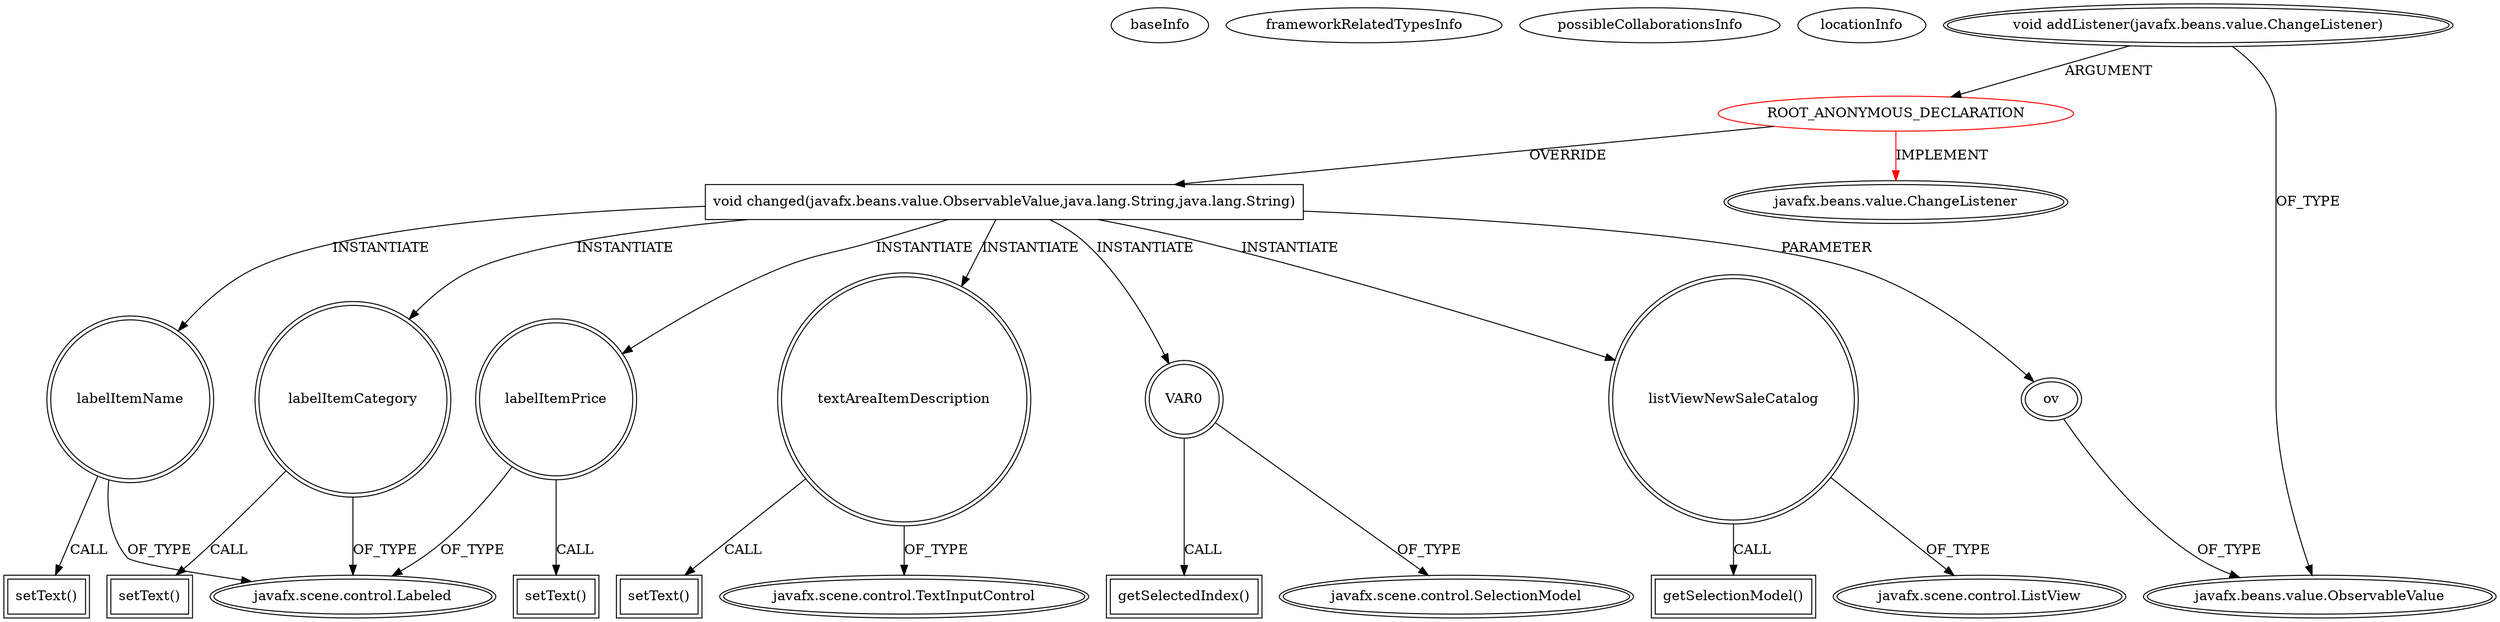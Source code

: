 digraph {
baseInfo[graphId=2219,category="extension_graph",isAnonymous=true,possibleRelation=false]
frameworkRelatedTypesInfo[0="javafx.beans.value.ChangeListener"]
possibleCollaborationsInfo[]
locationInfo[projectName="bpaxson62-JavaFXPOS",filePath="/bpaxson62-JavaFXPOS/JavaFXPOS-master/src/gui/POSNewSaleController.java",contextSignature="void initialize(java.net.URL,java.util.ResourceBundle)",graphId="2219"]
0[label="ROOT_ANONYMOUS_DECLARATION",vertexType="ROOT_ANONYMOUS_DECLARATION",isFrameworkType=false,color=red]
1[label="javafx.beans.value.ChangeListener",vertexType="FRAMEWORK_INTERFACE_TYPE",isFrameworkType=true,peripheries=2]
2[label="void addListener(javafx.beans.value.ChangeListener)",vertexType="OUTSIDE_CALL",isFrameworkType=true,peripheries=2]
3[label="javafx.beans.value.ObservableValue",vertexType="FRAMEWORK_INTERFACE_TYPE",isFrameworkType=true,peripheries=2]
4[label="void changed(javafx.beans.value.ObservableValue,java.lang.String,java.lang.String)",vertexType="OVERRIDING_METHOD_DECLARATION",isFrameworkType=false,shape=box]
5[label="ov",vertexType="PARAMETER_DECLARATION",isFrameworkType=true,peripheries=2]
7[label="VAR0",vertexType="VARIABLE_EXPRESION",isFrameworkType=true,peripheries=2,shape=circle]
9[label="javafx.scene.control.SelectionModel",vertexType="FRAMEWORK_CLASS_TYPE",isFrameworkType=true,peripheries=2]
8[label="getSelectedIndex()",vertexType="INSIDE_CALL",isFrameworkType=true,peripheries=2,shape=box]
10[label="listViewNewSaleCatalog",vertexType="VARIABLE_EXPRESION",isFrameworkType=true,peripheries=2,shape=circle]
12[label="javafx.scene.control.ListView",vertexType="FRAMEWORK_CLASS_TYPE",isFrameworkType=true,peripheries=2]
11[label="getSelectionModel()",vertexType="INSIDE_CALL",isFrameworkType=true,peripheries=2,shape=box]
13[label="labelItemName",vertexType="VARIABLE_EXPRESION",isFrameworkType=true,peripheries=2,shape=circle]
15[label="javafx.scene.control.Labeled",vertexType="FRAMEWORK_CLASS_TYPE",isFrameworkType=true,peripheries=2]
14[label="setText()",vertexType="INSIDE_CALL",isFrameworkType=true,peripheries=2,shape=box]
16[label="labelItemCategory",vertexType="VARIABLE_EXPRESION",isFrameworkType=true,peripheries=2,shape=circle]
17[label="setText()",vertexType="INSIDE_CALL",isFrameworkType=true,peripheries=2,shape=box]
19[label="labelItemPrice",vertexType="VARIABLE_EXPRESION",isFrameworkType=true,peripheries=2,shape=circle]
20[label="setText()",vertexType="INSIDE_CALL",isFrameworkType=true,peripheries=2,shape=box]
22[label="textAreaItemDescription",vertexType="VARIABLE_EXPRESION",isFrameworkType=true,peripheries=2,shape=circle]
24[label="javafx.scene.control.TextInputControl",vertexType="FRAMEWORK_CLASS_TYPE",isFrameworkType=true,peripheries=2]
23[label="setText()",vertexType="INSIDE_CALL",isFrameworkType=true,peripheries=2,shape=box]
0->1[label="IMPLEMENT",color=red]
2->0[label="ARGUMENT"]
2->3[label="OF_TYPE"]
0->4[label="OVERRIDE"]
5->3[label="OF_TYPE"]
4->5[label="PARAMETER"]
4->7[label="INSTANTIATE"]
7->9[label="OF_TYPE"]
7->8[label="CALL"]
4->10[label="INSTANTIATE"]
10->12[label="OF_TYPE"]
10->11[label="CALL"]
4->13[label="INSTANTIATE"]
13->15[label="OF_TYPE"]
13->14[label="CALL"]
4->16[label="INSTANTIATE"]
16->15[label="OF_TYPE"]
16->17[label="CALL"]
4->19[label="INSTANTIATE"]
19->15[label="OF_TYPE"]
19->20[label="CALL"]
4->22[label="INSTANTIATE"]
22->24[label="OF_TYPE"]
22->23[label="CALL"]
}
